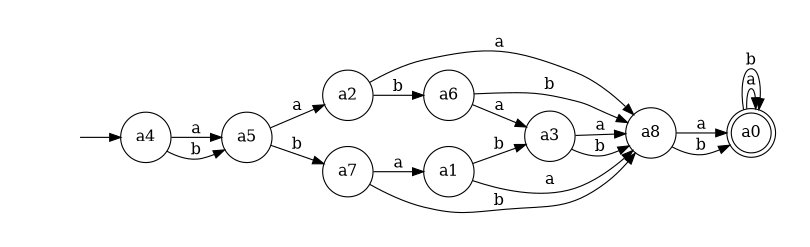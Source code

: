 digraph {
	rankdir=LR;
	margin=0.2;
	size=5;
	node [margin=0.1 shape=circle];
	"a0"[margin=0 shape=doublecircle];
	" "[color=white width=0];
	" " -> "a4";
	"a0" ->  "a0"  [label="a"];
	"a0" ->  "a0"  [label="b"];
	"a1" ->  "a8"  [label="a"];
	"a1" ->  "a3"  [label="b"];
	"a2" ->  "a8"  [label="a"];
	"a2" ->  "a6"  [label="b"];
	"a3" ->  "a8"  [label="a"];
	"a3" ->  "a8"  [label="b"];
	"a4" ->  "a5"  [label="a"];
	"a4" ->  "a5"  [label="b"];
	"a5" ->  "a2"  [label="a"];
	"a5" ->  "a7"  [label="b"];
	"a6" ->  "a3"  [label="a"];
	"a6" ->  "a8"  [label="b"];
	"a7" ->  "a1"  [label="a"];
	"a7" ->  "a8"  [label="b"];
	"a8" ->  "a0"  [label="a"];
	"a8" ->  "a0"  [label="b"];
}